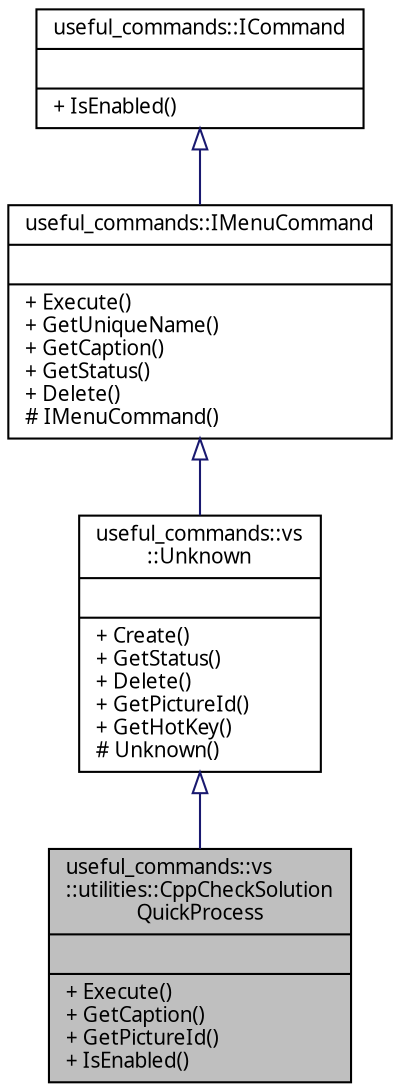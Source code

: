 digraph "useful_commands::vs::utilities::CppCheckSolutionQuickProcess"
{
 // INTERACTIVE_SVG=YES
  edge [fontname="Verdana",fontsize="10",labelfontname="Verdana",labelfontsize="10"];
  node [fontname="Verdana",fontsize="10",shape=record];
  Node1 [label="{useful_commands::vs\l::utilities::CppCheckSolution\lQuickProcess\n||+ Execute()\l+ GetCaption()\l+ GetPictureId()\l+ IsEnabled()\l}",height=0.2,width=0.4,color="black", fillcolor="grey75", style="filled", fontcolor="black"];
  Node2 -> Node1 [dir="back",color="midnightblue",fontsize="10",style="solid",arrowtail="onormal",fontname="Verdana"];
  Node2 [label="{useful_commands::vs\l::Unknown\n||+ Create()\l+ GetStatus()\l+ Delete()\l+ GetPictureId()\l+ GetHotKey()\l# Unknown()\l}",height=0.2,width=0.4,color="black", fillcolor="white", style="filled",URL="$classuseful__commands_1_1vs_1_1_unknown.html",tooltip="Класс входит в Проект UsefulCommands   Базовый класс команд, которые будут выполняться в VisualStudio..."];
  Node3 -> Node2 [dir="back",color="midnightblue",fontsize="10",style="solid",arrowtail="onormal",fontname="Verdana"];
  Node3 [label="{useful_commands::IMenuCommand\n||+ Execute()\l+ GetUniqueName()\l+ GetCaption()\l+ GetStatus()\l+ Delete()\l# IMenuCommand()\l}",height=0.2,width=0.4,color="black", fillcolor="white", style="filled",URL="$classuseful__commands_1_1_i_menu_command.html",tooltip="Класс входит в Проект UsefulCommands   Базовый класс всех команд, которые будут исполнятся при выборе..."];
  Node4 -> Node3 [dir="back",color="midnightblue",fontsize="10",style="solid",arrowtail="onormal",fontname="Verdana"];
  Node4 [label="{useful_commands::ICommand\n||+ IsEnabled()\l}",height=0.2,width=0.4,color="black", fillcolor="white", style="filled",URL="$classuseful__commands_1_1_i_command.html",tooltip="Класс входит в Проект UsefulCommands   Базовый класс всех команд раздела. "];
}
